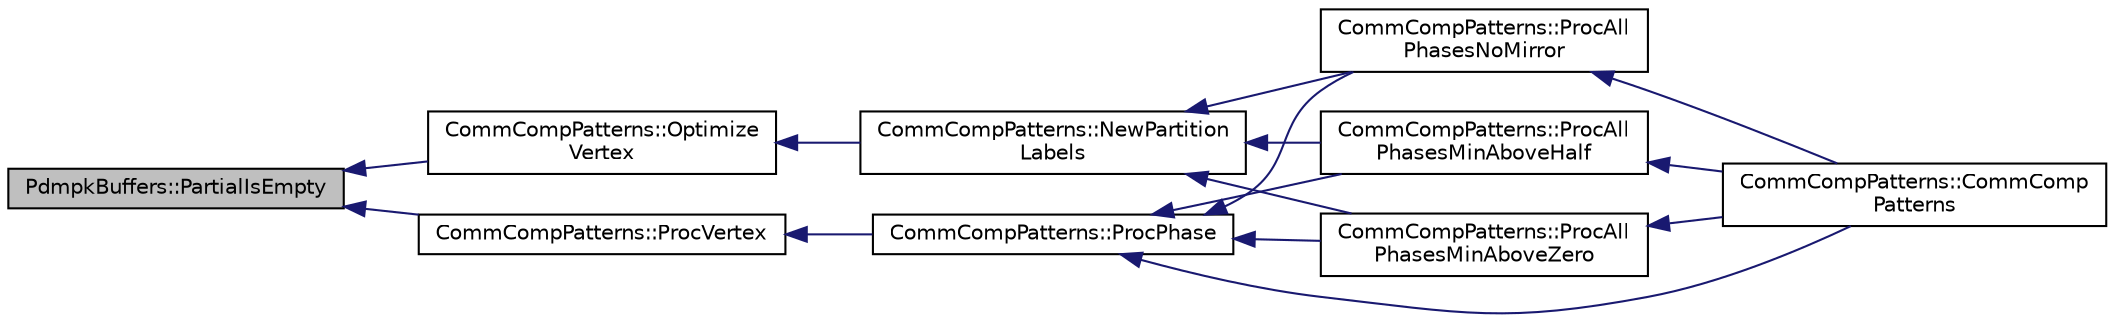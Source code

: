 digraph "PdmpkBuffers::PartialIsEmpty"
{
 // INTERACTIVE_SVG=YES
  edge [fontname="Helvetica",fontsize="10",labelfontname="Helvetica",labelfontsize="10"];
  node [fontname="Helvetica",fontsize="10",shape=record];
  rankdir="LR";
  Node68 [label="PdmpkBuffers::PartialIsEmpty",height=0.2,width=0.4,color="black", fillcolor="grey75", style="filled", fontcolor="black"];
  Node68 -> Node69 [dir="back",color="midnightblue",fontsize="10",style="solid",fontname="Helvetica"];
  Node69 [label="CommCompPatterns::Optimize\lVertex",height=0.2,width=0.4,color="black", fillcolor="white", style="filled",URL="$classCommCompPatterns.html#aca6ef6922d3f839dfb934edccbd443ed",tooltip="Called in CommCompPatterns::NewPartitionLabels. "];
  Node69 -> Node70 [dir="back",color="midnightblue",fontsize="10",style="solid",fontname="Helvetica"];
  Node70 [label="CommCompPatterns::NewPartition\lLabels",height=0.2,width=0.4,color="black", fillcolor="white", style="filled",URL="$classCommCompPatterns.html#a645aad5ba785a49c8d4f7a050632b447",tooltip="Generate and optimize partition label assignment using PdmpkBuffers::MetisPartitionWithWeights CommCo..."];
  Node70 -> Node71 [dir="back",color="midnightblue",fontsize="10",style="solid",fontname="Helvetica"];
  Node71 [label="CommCompPatterns::ProcAll\lPhasesNoMirror",height=0.2,width=0.4,color="black", fillcolor="white", style="filled",URL="$classCommCompPatterns.html#a614c8e8e0ad910fd4360004df278e7fa",tooltip="Process all phases: without any mirroring. "];
  Node71 -> Node72 [dir="back",color="midnightblue",fontsize="10",style="solid",fontname="Helvetica"];
  Node72 [label="CommCompPatterns::CommComp\lPatterns",height=0.2,width=0.4,color="black", fillcolor="white", style="filled",URL="$classCommCompPatterns.html#aeab3ee34a4bc59364ebfebb0d1a8277b",tooltip="Construct and fill all the buffers in a CommCompPatterns object. "];
  Node70 -> Node73 [dir="back",color="midnightblue",fontsize="10",style="solid",fontname="Helvetica"];
  Node73 [label="CommCompPatterns::ProcAll\lPhasesMinAboveHalf",height=0.2,width=0.4,color="black", fillcolor="white", style="filled",URL="$classCommCompPatterns.html#a023a495de3fa6fcf9c40ff6dd298fcbd",tooltip="Process all phases: mirror after min_level is above the half. "];
  Node73 -> Node72 [dir="back",color="midnightblue",fontsize="10",style="solid",fontname="Helvetica"];
  Node70 -> Node74 [dir="back",color="midnightblue",fontsize="10",style="solid",fontname="Helvetica"];
  Node74 [label="CommCompPatterns::ProcAll\lPhasesMinAboveZero",height=0.2,width=0.4,color="black", fillcolor="white", style="filled",URL="$classCommCompPatterns.html#a163e416673b4e19d15636c63dbb8ab43",tooltip="Process all phases: mirror after min_level is above 0. "];
  Node74 -> Node72 [dir="back",color="midnightblue",fontsize="10",style="solid",fontname="Helvetica"];
  Node68 -> Node75 [dir="back",color="midnightblue",fontsize="10",style="solid",fontname="Helvetica"];
  Node75 [label="CommCompPatterns::ProcVertex",height=0.2,width=0.4,color="black", fillcolor="white", style="filled",URL="$classCommCompPatterns.html#a980e9643b0785e440b3d173159e7c16f",tooltip="Process one vertex. "];
  Node75 -> Node76 [dir="back",color="midnightblue",fontsize="10",style="solid",fontname="Helvetica"];
  Node76 [label="CommCompPatterns::ProcPhase",height=0.2,width=0.4,color="black", fillcolor="white", style="filled",URL="$classCommCompPatterns.html#a2f7400085165a143330af2d57a3973f3",tooltip="Generate one phase. "];
  Node76 -> Node72 [dir="back",color="midnightblue",fontsize="10",style="solid",fontname="Helvetica"];
  Node76 -> Node71 [dir="back",color="midnightblue",fontsize="10",style="solid",fontname="Helvetica"];
  Node76 -> Node73 [dir="back",color="midnightblue",fontsize="10",style="solid",fontname="Helvetica"];
  Node76 -> Node74 [dir="back",color="midnightblue",fontsize="10",style="solid",fontname="Helvetica"];
}
